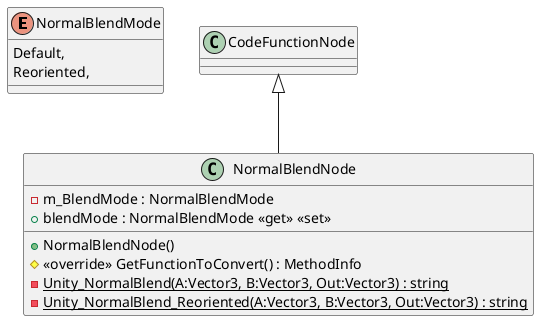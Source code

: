 @startuml
enum NormalBlendMode {
    Default,
    Reoriented,
}
class NormalBlendNode {
    + NormalBlendNode()
    - m_BlendMode : NormalBlendMode
    + blendMode : NormalBlendMode <<get>> <<set>>
    # <<override>> GetFunctionToConvert() : MethodInfo
    {static} - Unity_NormalBlend(A:Vector3, B:Vector3, Out:Vector3) : string
    {static} - Unity_NormalBlend_Reoriented(A:Vector3, B:Vector3, Out:Vector3) : string
}
CodeFunctionNode <|-- NormalBlendNode
@enduml
